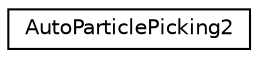 digraph "Graphical Class Hierarchy"
{
  edge [fontname="Helvetica",fontsize="10",labelfontname="Helvetica",labelfontsize="10"];
  node [fontname="Helvetica",fontsize="10",shape=record];
  rankdir="LR";
  Node0 [label="AutoParticlePicking2",height=0.2,width=0.4,color="black", fillcolor="white", style="filled",URL="$classAutoParticlePicking2.html"];
}
